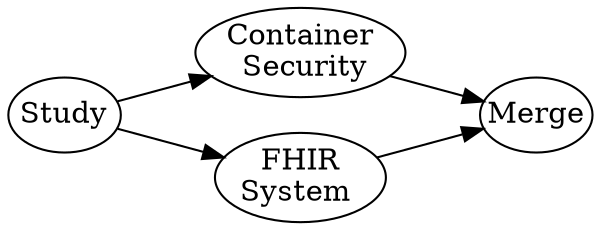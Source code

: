 digraph methFlow {
Study[margin="0"]
Merge[margin="0"]
"Container\n Security"[margin="0"]
"FHIR\nSystem "[margin="0"]

Study -> "Container\n Security"-> Merge
Study -> "FHIR\nSystem " -> Merge
rankdir=LR
}
